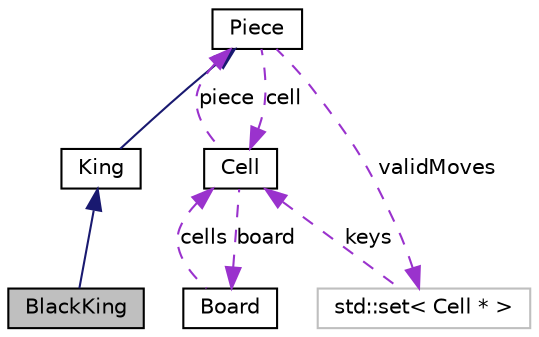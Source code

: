 digraph G
{
  bgcolor="transparent";
  edge [fontname="Helvetica",fontsize="10",labelfontname="Helvetica",labelfontsize="10"];
  node [fontname="Helvetica",fontsize="10",shape=record];
  Node1 [label="BlackKing",height=0.2,width=0.4,color="black", fillcolor="grey75", style="filled" fontcolor="black"];
  Node2 -> Node1 [dir=back,color="midnightblue",fontsize="10",style="solid",fontname="Helvetica"];
  Node2 [label="King",height=0.2,width=0.4,color="black",URL="$d1/db5/classKing.html"];
  Node3 -> Node2 [dir=back,color="midnightblue",fontsize="10",style="solid",fontname="Helvetica"];
  Node3 [label="Piece",height=0.2,width=0.4,color="black",URL="$d5/df0/classPiece.html",tooltip="Virtual base class for all Piece objects."];
  Node4 -> Node3 [dir=back,color="darkorchid3",fontsize="10",style="dashed",label="cell",fontname="Helvetica"];
  Node4 [label="Cell",height=0.2,width=0.4,color="black",URL="$de/dfd/classCell.html",tooltip="An interface for the Cell class that holds a piece (real or empty)."];
  Node5 -> Node4 [dir=back,color="darkorchid3",fontsize="10",style="dashed",label="board",fontname="Helvetica"];
  Node5 [label="Board",height=0.2,width=0.4,color="black",URL="$de/d23/classBoard.html",tooltip="An interface for the Board class."];
  Node4 -> Node5 [dir=back,color="darkorchid3",fontsize="10",style="dashed",label="cells",fontname="Helvetica"];
  Node3 -> Node4 [dir=back,color="darkorchid3",fontsize="10",style="dashed",label="piece",fontname="Helvetica"];
  Node6 -> Node3 [dir=back,color="darkorchid3",fontsize="10",style="dashed",label="validMoves",fontname="Helvetica"];
  Node6 [label="std::set\< Cell * \>",height=0.2,width=0.4,color="grey75"];
  Node4 -> Node6 [dir=back,color="darkorchid3",fontsize="10",style="dashed",label="keys",fontname="Helvetica"];
}
